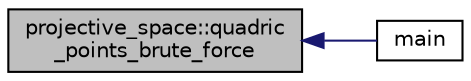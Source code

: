 digraph "projective_space::quadric_points_brute_force"
{
  edge [fontname="Helvetica",fontsize="10",labelfontname="Helvetica",labelfontsize="10"];
  node [fontname="Helvetica",fontsize="10",shape=record];
  rankdir="LR";
  Node3049 [label="projective_space::quadric\l_points_brute_force",height=0.2,width=0.4,color="black", fillcolor="grey75", style="filled", fontcolor="black"];
  Node3049 -> Node3050 [dir="back",color="midnightblue",fontsize="10",style="solid",fontname="Helvetica"];
  Node3050 [label="main",height=0.2,width=0.4,color="black", fillcolor="white", style="filled",URL="$d7/d9d/determine__quadric_8_c.html#a3c04138a5bfe5d72780bb7e82a18e627"];
}
